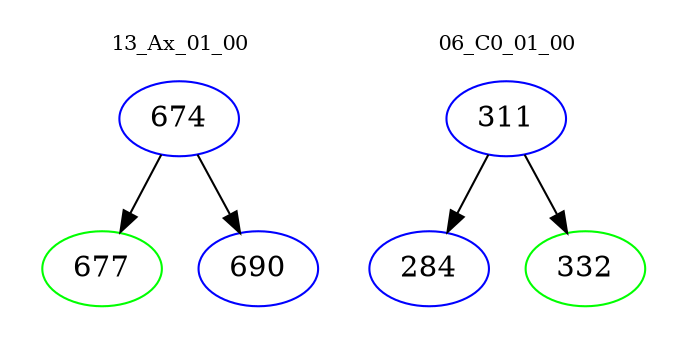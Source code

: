 digraph{
subgraph cluster_0 {
color = white
label = "13_Ax_01_00";
fontsize=10;
T0_674 [label="674", color="blue"]
T0_674 -> T0_677 [color="black"]
T0_677 [label="677", color="green"]
T0_674 -> T0_690 [color="black"]
T0_690 [label="690", color="blue"]
}
subgraph cluster_1 {
color = white
label = "06_C0_01_00";
fontsize=10;
T1_311 [label="311", color="blue"]
T1_311 -> T1_284 [color="black"]
T1_284 [label="284", color="blue"]
T1_311 -> T1_332 [color="black"]
T1_332 [label="332", color="green"]
}
}
